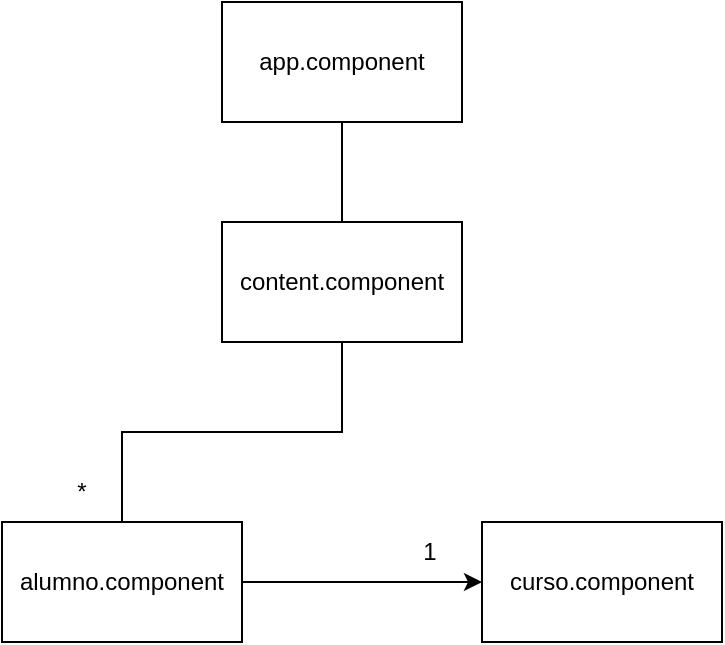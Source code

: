 <mxfile version="17.1.3" type="device"><diagram id="EW3pLNzbApcVknM83wSE" name="Page-1"><mxGraphModel dx="1185" dy="643" grid="1" gridSize="10" guides="1" tooltips="1" connect="1" arrows="1" fold="1" page="1" pageScale="1" pageWidth="827" pageHeight="1169" math="0" shadow="0"><root><mxCell id="0"/><mxCell id="1" parent="0"/><mxCell id="KjLNjTynx6Be6r3oIR8p-4" style="edgeStyle=orthogonalEdgeStyle;rounded=0;orthogonalLoop=1;jettySize=auto;html=1;entryX=0.5;entryY=0;entryDx=0;entryDy=0;endArrow=none;endFill=0;" edge="1" parent="1" source="KjLNjTynx6Be6r3oIR8p-2" target="KjLNjTynx6Be6r3oIR8p-3"><mxGeometry relative="1" as="geometry"/></mxCell><mxCell id="KjLNjTynx6Be6r3oIR8p-2" value="app.component" style="rounded=0;whiteSpace=wrap;html=1;" vertex="1" parent="1"><mxGeometry x="310" y="130" width="120" height="60" as="geometry"/></mxCell><mxCell id="KjLNjTynx6Be6r3oIR8p-7" style="edgeStyle=orthogonalEdgeStyle;rounded=0;orthogonalLoop=1;jettySize=auto;html=1;endArrow=none;endFill=0;" edge="1" parent="1" source="KjLNjTynx6Be6r3oIR8p-3" target="KjLNjTynx6Be6r3oIR8p-5"><mxGeometry relative="1" as="geometry"/></mxCell><mxCell id="KjLNjTynx6Be6r3oIR8p-3" value="content.component" style="rounded=0;whiteSpace=wrap;html=1;" vertex="1" parent="1"><mxGeometry x="310" y="240" width="120" height="60" as="geometry"/></mxCell><mxCell id="KjLNjTynx6Be6r3oIR8p-10" style="edgeStyle=orthogonalEdgeStyle;rounded=0;orthogonalLoop=1;jettySize=auto;html=1;entryX=0;entryY=0.5;entryDx=0;entryDy=0;endArrow=classic;endFill=1;" edge="1" parent="1" source="KjLNjTynx6Be6r3oIR8p-5" target="KjLNjTynx6Be6r3oIR8p-6"><mxGeometry relative="1" as="geometry"/></mxCell><mxCell id="KjLNjTynx6Be6r3oIR8p-5" value="alumno.component" style="rounded=0;whiteSpace=wrap;html=1;" vertex="1" parent="1"><mxGeometry x="200" y="390" width="120" height="60" as="geometry"/></mxCell><mxCell id="KjLNjTynx6Be6r3oIR8p-6" value="curso.component" style="rounded=0;whiteSpace=wrap;html=1;" vertex="1" parent="1"><mxGeometry x="440" y="390" width="120" height="60" as="geometry"/></mxCell><mxCell id="KjLNjTynx6Be6r3oIR8p-8" value="*" style="text;html=1;strokeColor=none;fillColor=none;align=center;verticalAlign=middle;whiteSpace=wrap;rounded=0;" vertex="1" parent="1"><mxGeometry x="210" y="360" width="60" height="30" as="geometry"/></mxCell><mxCell id="KjLNjTynx6Be6r3oIR8p-11" value="1" style="text;html=1;strokeColor=none;fillColor=none;align=center;verticalAlign=middle;whiteSpace=wrap;rounded=0;" vertex="1" parent="1"><mxGeometry x="384" y="390" width="60" height="30" as="geometry"/></mxCell></root></mxGraphModel></diagram></mxfile>